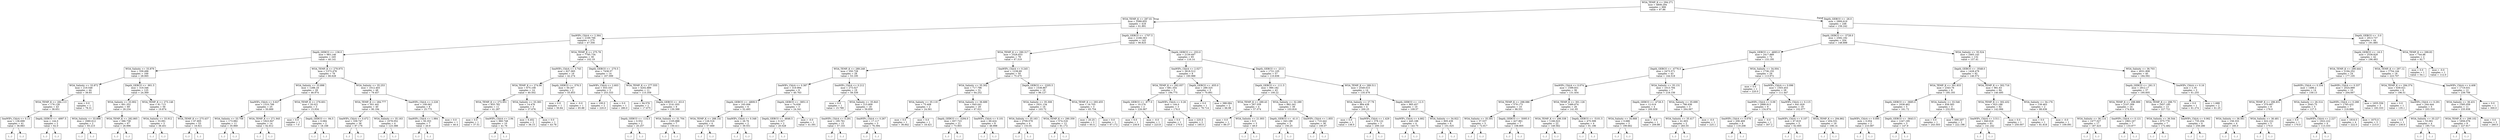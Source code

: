 digraph Tree {
node [shape=box] ;
0 [label="WOA_TEMP_K <= 294.271\nmse = 4808.294\nsamples = 666\nvalue = 97.86"] ;
1 [label="WOA_TEMP_K <= 287.61\nmse = 2589.855\nsamples = 418\nvalue = 61.891"] ;
0 -> 1 [labeldistance=2.5, labelangle=45, headlabel="True"] ;
2 [label="SeaWIFs_ChlrA <= 2.364\nmse = 2169.766\nsamples = 275\nvalue = 47.356"] ;
1 -> 2 ;
3 [label="Depth_GEBCO <= -136.0\nmse = 983.146\nsamples = 245\nvalue = 40.141"] ;
2 -> 3 ;
4 [label="WOA_Salinity <= 33.879\nmse = 339.496\nsamples = 169\nvalue = 28.065"] ;
3 -> 4 ;
5 [label="WOA_Salinity <= 33.872\nmse = 219.548\nsamples = 44\nvalue = 39.93"] ;
4 -> 5 ;
6 [label="WOA_TEMP_K <= 284.113\nmse = 176.128\nsamples = 43\nvalue = 38.651"] ;
5 -> 6 ;
7 [label="SeaWIFs_ChlrA <= 0.13\nmse = 136.699\nsamples = 41\nvalue = 36.983"] ;
6 -> 7 ;
8 [label="(...)"] ;
7 -> 8 ;
17 [label="(...)"] ;
7 -> 17 ;
88 [label="Depth_GEBCO <= -4997.5\nmse = 144.0\nsamples = 2\nvalue = 62.0"] ;
6 -> 88 ;
89 [label="(...)"] ;
88 -> 89 ;
90 [label="(...)"] ;
88 -> 90 ;
91 [label="mse = 0.0\nsamples = 1\nvalue = 78.31"] ;
5 -> 91 ;
92 [label="Depth_GEBCO <= -901.5\nmse = 319.346\nsamples = 125\nvalue = 24.369"] ;
4 -> 92 ;
93 [label="WOA_Salinity <= 33.902\nmse = 491.352\nsamples = 69\nvalue = 28.234"] ;
92 -> 93 ;
94 [label="WOA_Salinity <= 33.898\nmse = 1680.612\nsamples = 2\nvalue = 93.215"] ;
93 -> 94 ;
95 [label="(...)"] ;
94 -> 95 ;
96 [label="(...)"] ;
94 -> 96 ;
97 [label="WOA_TEMP_K <= 282.865\nmse = 386.738\nsamples = 67\nvalue = 26.996"] ;
93 -> 97 ;
98 [label="(...)"] ;
97 -> 98 ;
167 [label="(...)"] ;
97 -> 167 ;
214 [label="WOA_TEMP_K <= 273.146\nmse = 81.713\nsamples = 56\nvalue = 19.874"] ;
92 -> 214 ;
215 [label="WOA_Salinity <= 33.912\nmse = 33.091\nsamples = 3\nvalue = 36.451"] ;
214 -> 215 ;
216 [label="(...)"] ;
215 -> 216 ;
217 [label="(...)"] ;
215 -> 217 ;
220 [label="WOA_TEMP_K <= 275.437\nmse = 67.805\nsamples = 53\nvalue = 18.921"] ;
214 -> 220 ;
221 [label="(...)"] ;
220 -> 221 ;
230 [label="(...)"] ;
220 -> 230 ;
283 [label="WOA_TEMP_K <= 279.975\nmse = 1373.478\nsamples = 76\nvalue = 66.628"] ;
3 -> 283 ;
284 [label="WOA_Salinity <= 33.898\nmse = 1288.18\nsamples = 28\nvalue = 46.974"] ;
283 -> 284 ;
285 [label="SeaWIFs_ChlrA <= 0.627\nmse = 1310.799\nsamples = 25\nvalue = 50.669"] ;
284 -> 285 ;
286 [label="WOA_Salinity <= 33.708\nmse = 173.982\nsamples = 11\nvalue = 35.969"] ;
285 -> 286 ;
287 [label="(...)"] ;
286 -> 287 ;
294 [label="(...)"] ;
286 -> 294 ;
299 [label="WOA_TEMP_K <= 271.945\nmse = 1923.947\nsamples = 14\nvalue = 62.812"] ;
285 -> 299 ;
300 [label="(...)"] ;
299 -> 300 ;
301 [label="(...)"] ;
299 -> 301 ;
304 [label="WOA_TEMP_K <= 276.601\nmse = 20.021\nsamples = 3\nvalue = 15.934"] ;
284 -> 304 ;
305 [label="mse = 0.0\nsamples = 1\nvalue = 7.0"] ;
304 -> 305 ;
306 [label="Depth_GEBCO <= -94.5\nmse = 0.084\nsamples = 2\nvalue = 18.168"] ;
304 -> 306 ;
307 [label="(...)"] ;
306 -> 307 ;
308 [label="(...)"] ;
306 -> 308 ;
309 [label="WOA_Salinity <= 35.253\nmse = 1012.403\nsamples = 48\nvalue = 79.457"] ;
283 -> 309 ;
310 [label="WOA_TEMP_K <= 284.777\nmse = 501.441\nsamples = 40\nvalue = 90.194"] ;
309 -> 310 ;
311 [label="SeaWIFs_ChlrA <= 0.472\nmse = 339.747\nsamples = 36\nvalue = 87.176"] ;
310 -> 311 ;
312 [label="(...)"] ;
311 -> 312 ;
315 [label="(...)"] ;
311 -> 315 ;
362 [label="WOA_Salinity <= 35.163\nmse = 1078.052\nsamples = 4\nvalue = 123.388"] ;
310 -> 362 ;
363 [label="(...)"] ;
362 -> 363 ;
368 [label="(...)"] ;
362 -> 368 ;
369 [label="SeaWIFs_ChlrA <= 2.228\nmse = 109.062\nsamples = 8\nvalue = 25.775"] ;
309 -> 369 ;
370 [label="SeaWIFs_ChlrA <= 1.984\nmse = 50.353\nsamples = 7\nvalue = 20.9"] ;
369 -> 370 ;
371 [label="(...)"] ;
370 -> 371 ;
376 [label="(...)"] ;
370 -> 376 ;
377 [label="mse = 0.0\nsamples = 1\nvalue = 40.4"] ;
369 -> 377 ;
378 [label="WOA_TEMP_K <= 275.78\nmse = 7785.734\nsamples = 30\nvalue = 102.19"] ;
2 -> 378 ;
379 [label="SeaWIFs_ChlrA <= 3.743\nmse = 627.065\nsamples = 16\nvalue = 42.274"] ;
378 -> 379 ;
380 [label="WOA_TEMP_K <= 274.06\nmse = 675.108\nsamples = 14\nvalue = 40.502"] ;
379 -> 380 ;
381 [label="WOA_TEMP_K <= 272.951\nmse = 855.782\nsamples = 11\nvalue = 41.287"] ;
380 -> 381 ;
382 [label="mse = 0.0\nsamples = 1\nvalue = 37.51"] ;
381 -> 382 ;
383 [label="SeaWIFs_ChlrA <= 2.94\nmse = 960.748\nsamples = 10\nvalue = 41.76"] ;
381 -> 383 ;
384 [label="(...)"] ;
383 -> 384 ;
385 [label="(...)"] ;
383 -> 385 ;
388 [label="WOA_Salinity <= 33.383\nmse = 14.476\nsamples = 3\nvalue = 37.676"] ;
380 -> 388 ;
389 [label="mse = 6.452\nsamples = 2\nvalue = 36.15"] ;
388 -> 389 ;
390 [label="mse = 0.0\nsamples = 1\nvalue = 43.78"] ;
388 -> 390 ;
391 [label="Depth_GEBCO <= -576.5\nmse = 50.267\nsamples = 2\nvalue = 55.853"] ;
379 -> 391 ;
392 [label="mse = 0.0\nsamples = 1\nvalue = 50.84"] ;
391 -> 392 ;
393 [label="mse = -0.0\nsamples = 1\nvalue = 65.88"] ;
391 -> 393 ;
394 [label="Depth_GEBCO <= -270.5\nmse = 7438.57\nsamples = 14\nvalue = 167.099"] ;
378 -> 394 ;
395 [label="SeaWIFs_ChlrA <= 2.603\nmse = 933.333\nsamples = 3\nvalue = 253.333"] ;
394 -> 395 ;
396 [label="mse = 100.0\nsamples = 2\nvalue = 220.0"] ;
395 -> 396 ;
397 [label="mse = 0.0\nsamples = 1\nvalue = 280.0"] ;
395 -> 397 ;
398 [label="WOA_TEMP_K <= 277.555\nmse = 4202.889\nsamples = 11\nvalue = 115.359"] ;
394 -> 398 ;
399 [label="mse = 94.576\nsamples = 2\nvalue = 17.675"] ;
398 -> 399 ;
400 [label="Depth_GEBCO <= -63.0\nmse = 3141.055\nsamples = 9\nvalue = 130.388"] ;
398 -> 400 ;
401 [label="Depth_GEBCO <= -114.5\nmse = 0.552\nsamples = 2\nvalue = 20.257"] ;
400 -> 401 ;
402 [label="(...)"] ;
401 -> 402 ;
403 [label="(...)"] ;
401 -> 403 ;
404 [label="WOA_Salinity <= 31.704\nmse = 1105.888\nsamples = 7\nvalue = 150.411"] ;
400 -> 404 ;
405 [label="(...)"] ;
404 -> 405 ;
410 [label="(...)"] ;
404 -> 410 ;
417 [label="Depth_GEBCO <= -1707.5\nmse = 2168.383\nsamples = 143\nvalue = 90.825"] ;
1 -> 417 ;
418 [label="WOA_TEMP_K <= 290.317\nmse = 1028.833\nsamples = 78\nvalue = 67.319"] ;
417 -> 418 ;
419 [label="WOA_TEMP_K <= 289.248\nmse = 350.728\nsamples = 28\nvalue = 53.195"] ;
418 -> 419 ;
420 [label="SeaWIFs_ChlrA <= 0.387\nmse = 319.994\nsamples = 9\nvalue = 40.763"] ;
419 -> 420 ;
421 [label="Depth_GEBCO <= -4809.5\nmse = 165.006\nsamples = 6\nvalue = 52.493"] ;
420 -> 421 ;
422 [label="WOA_TEMP_K <= 288.141\nmse = 126.516\nsamples = 4\nvalue = 57.669"] ;
421 -> 422 ;
423 [label="(...)"] ;
422 -> 423 ;
426 [label="(...)"] ;
422 -> 426 ;
429 [label="SeaWIFs_ChlrA <= 0.348\nmse = 26.76\nsamples = 2\nvalue = 39.551"] ;
421 -> 429 ;
430 [label="(...)"] ;
429 -> 430 ;
431 [label="(...)"] ;
429 -> 431 ;
432 [label="Depth_GEBCO <= -3851.0\nmse = 74.658\nsamples = 3\nvalue = 24.341"] ;
420 -> 432 ;
433 [label="Depth_GEBCO <= -4646.5\nmse = 0.327\nsamples = 2\nvalue = 20.028"] ;
432 -> 433 ;
434 [label="(...)"] ;
433 -> 434 ;
435 [label="(...)"] ;
433 -> 435 ;
436 [label="mse = -0.0\nsamples = 1\nvalue = 41.591"] ;
432 -> 436 ;
437 [label="SeaWIFs_ChlrA <= 0.212\nmse = 273.027\nsamples = 19\nvalue = 58.339"] ;
419 -> 437 ;
438 [label="mse = 0.0\nsamples = 1\nvalue = 15.789"] ;
437 -> 438 ;
439 [label="WOA_Salinity <= 35.843\nmse = 215.809\nsamples = 18\nvalue = 59.859"] ;
437 -> 439 ;
440 [label="SeaWIFs_ChlrA <= 0.291\nmse = 195.761\nsamples = 15\nvalue = 57.103"] ;
439 -> 440 ;
441 [label="(...)"] ;
440 -> 441 ;
446 [label="(...)"] ;
440 -> 446 ;
461 [label="SeaWIFs_ChlrA <= 0.267\nmse = 17.117\nsamples = 3\nvalue = 76.394"] ;
439 -> 461 ;
462 [label="(...)"] ;
461 -> 462 ;
465 [label="(...)"] ;
461 -> 465 ;
466 [label="SeaWIFs_ChlrA <= 0.245\nmse = 1238.69\nsamples = 50\nvalue = 75.475"] ;
418 -> 466 ;
467 [label="WOA_Salinity <= 35.302\nmse = 717.796\nsamples = 31\nvalue = 64.252"] ;
466 -> 467 ;
468 [label="WOA_Salinity <= 35.119\nmse = 75.408\nsamples = 2\nvalue = 24.561"] ;
467 -> 468 ;
469 [label="mse = 0.0\nsamples = 1\nvalue = 36.842"] ;
468 -> 469 ;
470 [label="mse = 0.0\nsamples = 1\nvalue = 18.421"] ;
468 -> 470 ;
471 [label="WOA_Salinity <= 36.689\nmse = 645.041\nsamples = 29\nvalue = 67.021"] ;
467 -> 471 ;
472 [label="Depth_GEBCO <= -3294.0\nmse = 657.723\nsamples = 21\nvalue = 73.903"] ;
471 -> 472 ;
473 [label="(...)"] ;
472 -> 473 ;
512 [label="(...)"] ;
472 -> 512 ;
513 [label="SeaWIFs_ChlrA <= 0.101\nmse = 69.424\nsamples = 8\nvalue = 46.998"] ;
471 -> 513 ;
514 [label="(...)"] ;
513 -> 514 ;
519 [label="(...)"] ;
513 -> 519 ;
524 [label="Depth_GEBCO <= -2205.5\nmse = 1538.867\nsamples = 19\nvalue = 96.127"] ;
466 -> 524 ;
525 [label="WOA_Salinity <= 35.308\nmse = 1631.134\nsamples = 16\nvalue = 103.72"] ;
524 -> 525 ;
526 [label="WOA_Salinity <= 35.163\nmse = 2709.579\nsamples = 4\nvalue = 153.91"] ;
525 -> 526 ;
527 [label="(...)"] ;
526 -> 527 ;
532 [label="(...)"] ;
526 -> 532 ;
533 [label="WOA_TEMP_K <= 290.359\nmse = 574.318\nsamples = 12\nvalue = 91.172"] ;
525 -> 533 ;
534 [label="(...)"] ;
533 -> 534 ;
535 [label="(...)"] ;
533 -> 535 ;
552 [label="WOA_TEMP_K <= 293.455\nmse = 16.703\nsamples = 3\nvalue = 65.754"] ;
524 -> 552 ;
553 [label="mse = 20.25\nsamples = 2\nvalue = 65.4"] ;
552 -> 553 ;
554 [label="mse = 0.0\nsamples = 1\nvalue = 67.172"] ;
552 -> 554 ;
555 [label="Depth_GEBCO <= -253.0\nmse = 2159.697\nsamples = 65\nvalue = 116.14"] ;
417 -> 555 ;
556 [label="SeaWIFs_ChlrA <= 2.027\nmse = 3618.512\nsamples = 8\nvalue = 160.988"] ;
555 -> 556 ;
557 [label="WOA_TEMP_K <= 292.057\nmse = 681.354\nsamples = 5\nvalue = 194.775"] ;
556 -> 557 ;
558 [label="Depth_GEBCO <= -877.0\nmse = 10.276\nsamples = 2\nvalue = 226.067"] ;
557 -> 558 ;
559 [label="mse = 0.0\nsamples = 1\nvalue = 230.6"] ;
558 -> 559 ;
560 [label="mse = -0.0\nsamples = 1\nvalue = 223.8"] ;
558 -> 560 ;
561 [label="SeaWIFs_ChlrA <= 0.26\nmse = 144.0\nsamples = 3\nvalue = 176.0"] ;
557 -> 561 ;
562 [label="mse = 0.0\nsamples = 1\nvalue = 170.0"] ;
561 -> 562 ;
563 [label="mse = 225.0\nsamples = 2\nvalue = 185.0"] ;
561 -> 563 ;
564 [label="Depth_GEBCO <= -655.0\nmse = 289.325\nsamples = 3\nvalue = 70.891"] ;
556 -> 564 ;
565 [label="mse = 0.0\nsamples = 1\nvalue = 78.714"] ;
564 -> 565 ;
566 [label="mse = 388.084\nsamples = 2\nvalue = 66.98"] ;
564 -> 566 ;
567 [label="Depth_GEBCO <= -23.0\nmse = 1721.105\nsamples = 57\nvalue = 110.836"] ;
555 -> 567 ;
568 [label="Depth_GEBCO <= -111.5\nmse = 990.182\nsamples = 43\nvalue = 100.22"] ;
567 -> 568 ;
569 [label="WOA_TEMP_K <= 289.43\nmse = 267.559\nsamples = 4\nvalue = 57.074"] ;
568 -> 569 ;
570 [label="mse = 0.0\nsamples = 1\nvalue = 89.37"] ;
569 -> 570 ;
571 [label="WOA_Salinity <= 21.003\nmse = 8.5\nsamples = 3\nvalue = 49.0"] ;
569 -> 571 ;
572 [label="(...)"] ;
571 -> 572 ;
573 [label="(...)"] ;
571 -> 573 ;
576 [label="WOA_Salinity <= 32.289\nmse = 882.341\nsamples = 39\nvalue = 103.816"] ;
568 -> 576 ;
577 [label="Depth_GEBCO <= -41.0\nmse = 343.188\nsamples = 3\nvalue = 156.25"] ;
576 -> 577 ;
578 [label="(...)"] ;
577 -> 578 ;
581 [label="(...)"] ;
577 -> 581 ;
582 [label="SeaWIFs_ChlrA <= 1.855\nmse = 710.442\nsamples = 36\nvalue = 100.07"] ;
576 -> 582 ;
583 [label="(...)"] ;
582 -> 583 ;
610 [label="(...)"] ;
582 -> 610 ;
633 [label="WOA_TEMP_K <= 289.511\nmse = 2549.015\nsamples = 14\nvalue = 135.479"] ;
567 -> 633 ;
634 [label="WOA_Salinity <= 27.79\nmse = 884.438\nsamples = 4\nvalue = 200.25"] ;
633 -> 634 ;
635 [label="mse = 0.0\nsamples = 1\nvalue = 138.0"] ;
634 -> 635 ;
636 [label="SeaWIFs_ChlrA <= 1.429\nmse = 378.122\nsamples = 3\nvalue = 209.143"] ;
634 -> 636 ;
637 [label="(...)"] ;
636 -> 637 ;
638 [label="(...)"] ;
636 -> 638 ;
641 [label="Depth_GEBCO <= -12.5\nmse = 865.457\nsamples = 10\nvalue = 109.57"] ;
633 -> 641 ;
642 [label="SeaWIFs_ChlrA <= 4.662\nmse = 445.188\nsamples = 4\nvalue = 143.75"] ;
641 -> 642 ;
643 [label="(...)"] ;
642 -> 643 ;
646 [label="(...)"] ;
642 -> 646 ;
649 [label="WOA_Salinity <= 34.922\nmse = 605.439\nsamples = 6\nvalue = 101.025"] ;
641 -> 649 ;
650 [label="(...)"] ;
649 -> 650 ;
657 [label="(...)"] ;
649 -> 657 ;
660 [label="Depth_GEBCO <= -26.0\nmse = 2900.619\nsamples = 248\nvalue = 156.242"] ;
0 -> 660 [labeldistance=2.5, labelangle=-45, headlabel="False"] ;
661 [label="Depth_GEBCO <= -3728.0\nmse = 2582.192\nsamples = 204\nvalue = 148.898"] ;
660 -> 661 ;
662 [label="Depth_GEBCO <= -4693.0\nmse = 2417.889\nsamples = 72\nvalue = 133.195"] ;
661 -> 662 ;
663 [label="Depth_GEBCO <= -4776.0\nmse = 2473.571\nsamples = 43\nvalue = 144.518"] ;
662 -> 663 ;
664 [label="SeaWIFs_ChlrA <= 0.074\nmse = 1599.831\nsamples = 36\nvalue = 131.454"] ;
663 -> 664 ;
665 [label="WOA_TEMP_K <= 298.086\nmse = 579.173\nsamples = 10\nvalue = 98.551"] ;
664 -> 665 ;
666 [label="WOA_Salinity <= 35.591\nmse = 37.537\nsamples = 3\nvalue = 72.917"] ;
665 -> 666 ;
667 [label="(...)"] ;
666 -> 667 ;
668 [label="(...)"] ;
666 -> 668 ;
671 [label="Depth_GEBCO <= -5095.0\nmse = 427.861\nsamples = 7\nvalue = 108.805"] ;
665 -> 671 ;
672 [label="(...)"] ;
671 -> 672 ;
681 [label="(...)"] ;
671 -> 681 ;
684 [label="WOA_TEMP_K <= 301.126\nmse = 1489.674\nsamples = 26\nvalue = 141.05"] ;
664 -> 684 ;
685 [label="WOA_TEMP_K <= 296.338\nmse = 1166.023\nsamples = 22\nvalue = 149.562"] ;
684 -> 685 ;
686 [label="(...)"] ;
685 -> 686 ;
689 [label="(...)"] ;
685 -> 689 ;
728 [label="Depth_GEBCO <= -5101.5\nmse = 475.599\nsamples = 4\nvalue = 91.196"] ;
684 -> 728 ;
729 [label="(...)"] ;
728 -> 729 ;
732 [label="(...)"] ;
728 -> 732 ;
735 [label="WOA_Salinity <= 35.131\nmse = 1013.794\nsamples = 7\nvalue = 218.156"] ;
663 -> 735 ;
736 [label="Depth_GEBCO <= -4726.5\nmse = 12.019\nsamples = 4\nvalue = 200.939"] ;
735 -> 736 ;
737 [label="WOA_Salinity <= 34.668\nmse = 0.686\nsamples = 3\nvalue = 199.662"] ;
736 -> 737 ;
738 [label="(...)"] ;
737 -> 738 ;
739 [label="(...)"] ;
737 -> 739 ;
740 [label="mse = -0.0\nsamples = 1\nvalue = 209.88"] ;
736 -> 740 ;
741 [label="WOA_Salinity <= 35.699\nmse = 786.936\nsamples = 3\nvalue = 264.067"] ;
735 -> 741 ;
742 [label="WOA_Salinity <= 35.417\nmse = 41.603\nsamples = 2\nvalue = 283.55"] ;
741 -> 742 ;
743 [label="(...)"] ;
742 -> 743 ;
744 [label="(...)"] ;
742 -> 744 ;
745 [label="mse = -0.0\nsamples = 1\nvalue = 225.1"] ;
741 -> 745 ;
746 [label="WOA_Salinity <= 34.004\nmse = 1736.155\nsamples = 29\nvalue = 113.972"] ;
662 -> 746 ;
747 [label="mse = 0.0\nsamples = 1\nvalue = 220.0"] ;
746 -> 747 ;
748 [label="SeaWIFs_ChlrA <= 0.096\nmse = 1503.453\nsamples = 28\nvalue = 111.447"] ;
746 -> 748 ;
749 [label="SeaWIFs_ChlrA <= 0.09\nmse = 2888.913\nsamples = 9\nvalue = 134.874"] ;
748 -> 749 ;
750 [label="SeaWIFs_ChlrA <= 0.078\nmse = 206.469\nsamples = 8\nvalue = 119.208"] ;
749 -> 750 ;
751 [label="(...)"] ;
750 -> 751 ;
764 [label="(...)"] ;
750 -> 764 ;
765 [label="mse = -0.0\nsamples = 1\nvalue = 307.2"] ;
749 -> 765 ;
766 [label="SeaWIFs_ChlrA <= 0.115\nmse = 641.929\nsamples = 19\nvalue = 102.077"] ;
748 -> 766 ;
767 [label="SeaWIFs_ChlrA <= 0.107\nmse = 67.819\nsamples = 3\nvalue = 62.665"] ;
766 -> 767 ;
768 [label="(...)"] ;
767 -> 768 ;
771 [label="(...)"] ;
767 -> 771 ;
772 [label="WOA_TEMP_K <= 294.862\nmse = 454.531\nsamples = 16\nvalue = 108.14"] ;
766 -> 772 ;
773 [label="(...)"] ;
772 -> 773 ;
776 [label="(...)"] ;
772 -> 776 ;
801 [label="WOA_Salinity <= 35.524\nmse = 2465.143\nsamples = 132\nvalue = 157.41"] ;
661 -> 801 ;
802 [label="Depth_GEBCO <= -3548.0\nmse = 1428.479\nsamples = 92\nvalue = 146.572"] ;
801 -> 802 ;
803 [label="WOA_TEMP_K <= 301.833\nmse = 2343.76\nsamples = 8\nvalue = 195.193"] ;
802 -> 803 ;
804 [label="Depth_GEBCO <= -3685.0\nmse = 1638.462\nsamples = 5\nvalue = 161.72"] ;
803 -> 804 ;
805 [label="SeaWIFs_ChlrA <= 0.095\nmse = 0.054\nsamples = 2\nvalue = 210.087"] ;
804 -> 805 ;
806 [label="(...)"] ;
805 -> 806 ;
807 [label="(...)"] ;
805 -> 807 ;
808 [label="Depth_GEBCO <= -3643.5\nmse = 1247.195\nsamples = 3\nvalue = 147.9"] ;
804 -> 808 ;
809 [label="(...)"] ;
808 -> 809 ;
810 [label="(...)"] ;
808 -> 810 ;
811 [label="WOA_Salinity <= 33.546\nmse = 458.583\nsamples = 3\nvalue = 232.851"] ;
803 -> 811 ;
812 [label="mse = 0.0\nsamples = 1\nvalue = 243.503"] ;
811 -> 812 ;
813 [label="mse = 690.207\nsamples = 2\nvalue = 222.198"] ;
811 -> 813 ;
814 [label="WOA_TEMP_K <= 302.716\nmse = 981.63\nsamples = 84\nvalue = 140.495"] ;
802 -> 814 ;
815 [label="WOA_TEMP_K <= 302.432\nmse = 923.188\nsamples = 82\nvalue = 142.066"] ;
814 -> 815 ;
816 [label="SeaWIFs_ChlrA <= 3.511\nmse = 840.616\nsamples = 81\nvalue = 141.242"] ;
815 -> 816 ;
817 [label="(...)"] ;
816 -> 817 ;
936 [label="(...)"] ;
816 -> 936 ;
939 [label="mse = 0.0\nsamples = 1\nvalue = 250.007"] ;
815 -> 939 ;
940 [label="WOA_Salinity <= 34.176\nmse = 139.463\nsamples = 2\nvalue = 88.636"] ;
814 -> 940 ;
941 [label="mse = 0.0\nsamples = 1\nvalue = 81.818"] ;
940 -> 941 ;
942 [label="mse = -0.0\nsamples = 1\nvalue = 109.091"] ;
940 -> 942 ;
943 [label="WOA_Salinity <= 36.703\nmse = 4031.808\nsamples = 40\nvalue = 184.592"] ;
801 -> 943 ;
944 [label="Depth_GEBCO <= -261.5\nmse = 2912.17\nsamples = 37\nvalue = 195.605"] ;
943 -> 944 ;
945 [label="WOA_TEMP_K <= 298.989\nmse = 2107.309\nsamples = 24\nvalue = 174.824"] ;
944 -> 945 ;
946 [label="WOA_Salinity <= 36.114\nmse = 1477.027\nsamples = 17\nvalue = 187.423"] ;
945 -> 946 ;
947 [label="(...)"] ;
946 -> 947 ;
956 [label="(...)"] ;
946 -> 956 ;
967 [label="SeaWIFs_ChlrA <= 0.121\nmse = 1963.167\nsamples = 7\nvalue = 133.877"] ;
945 -> 967 ;
968 [label="(...)"] ;
967 -> 968 ;
973 [label="(...)"] ;
967 -> 973 ;
978 [label="WOA_TEMP_K <= 298.73\nmse = 2457.185\nsamples = 13\nvalue = 227.721"] ;
944 -> 978 ;
979 [label="WOA_Salinity <= 36.544\nmse = 675.779\nsamples = 7\nvalue = 172.482"] ;
978 -> 979 ;
980 [label="(...)"] ;
979 -> 980 ;
985 [label="(...)"] ;
979 -> 985 ;
988 [label="SeaWIFs_ChlrA <= 0.062\nmse = 735.204\nsamples = 6\nvalue = 259.286"] ;
978 -> 988 ;
989 [label="(...)"] ;
988 -> 989 ;
990 [label="(...)"] ;
988 -> 990 ;
993 [label="SeaWIFs_ChlrA <= 0.16\nmse = 1.35\nsamples = 3\nvalue = 61.255"] ;
943 -> 993 ;
994 [label="mse = 0.0\nsamples = 1\nvalue = 61.274"] ;
993 -> 994 ;
995 [label="mse = 1.688\nsamples = 2\nvalue = 61.25"] ;
993 -> 995 ;
996 [label="Depth_GEBCO <= -3.0\nmse = 2913.737\nsamples = 44\nvalue = 191.885"] ;
660 -> 996 ;
997 [label="Depth_GEBCO <= -16.5\nmse = 2538.829\nsamples = 42\nvalue = 196.463"] ;
996 -> 997 ;
998 [label="WOA_TEMP_K <= 299.444\nmse = 2194.252\nsamples = 24\nvalue = 177.105"] ;
997 -> 998 ;
999 [label="SeaWIFs_ChlrA <= 0.334\nmse = 1486.2\nsamples = 14\nvalue = 159.13"] ;
998 -> 999 ;
1000 [label="WOA_TEMP_K <= 296.831\nmse = 370.667\nsamples = 9\nvalue = 176.0"] ;
999 -> 1000 ;
1001 [label="WOA_Salinity <= 36.561\nmse = 158.333\nsamples = 4\nvalue = 185.0"] ;
1000 -> 1001 ;
1002 [label="(...)"] ;
1001 -> 1002 ;
1003 [label="(...)"] ;
1001 -> 1003 ;
1004 [label="WOA_Salinity <= 36.481\nmse = 422.222\nsamples = 5\nvalue = 170.0"] ;
1000 -> 1004 ;
1005 [label="(...)"] ;
1004 -> 1005 ;
1008 [label="(...)"] ;
1004 -> 1008 ;
1009 [label="WOA_Salinity <= 26.314\nmse = 2043.75\nsamples = 5\nvalue = 127.5"] ;
999 -> 1009 ;
1010 [label="mse = 0.0\nsamples = 1\nvalue = 170.0"] ;
1009 -> 1010 ;
1011 [label="SeaWIFs_ChlrA <= 2.227\nmse = 1922.222\nsamples = 4\nvalue = 113.333"] ;
1009 -> 1011 ;
1012 [label="(...)"] ;
1011 -> 1012 ;
1017 [label="(...)"] ;
1011 -> 1017 ;
1018 [label="SeaWIFs_ChlrA <= 0.337\nmse = 2024.889\nsamples = 10\nvalue = 204.667"] ;
998 -> 1018 ;
1019 [label="SeaWIFs_ChlrA <= 0.288\nmse = 1765.432\nsamples = 7\nvalue = 218.889"] ;
1018 -> 1019 ;
1020 [label="mse = 1816.0\nsamples = 4\nvalue = 222.0"] ;
1019 -> 1020 ;
1021 [label="mse = 1675.0\nsamples = 3\nvalue = 215.0"] ;
1019 -> 1021 ;
1022 [label="mse = 1655.556\nsamples = 3\nvalue = 183.333"] ;
1018 -> 1022 ;
1023 [label="WOA_TEMP_K <= 297.12\nmse = 1754.144\nsamples = 18\nvalue = 223.707"] ;
997 -> 1023 ;
1024 [label="WOA_TEMP_K <= 294.374\nmse = 639.021\nsamples = 6\nvalue = 196.51"] ;
1023 -> 1024 ;
1025 [label="mse = 0.0\nsamples = 1\nvalue = 135.1"] ;
1024 -> 1025 ;
1026 [label="SeaWIFs_ChlrA <= 0.291\nmse = 244.444\nsamples = 5\nvalue = 203.333"] ;
1024 -> 1026 ;
1027 [label="mse = 0.0\nsamples = 1\nvalue = 230.0"] ;
1026 -> 1027 ;
1028 [label="WOA_Salinity <= 35.227\nmse = 53.061\nsamples = 4\nvalue = 195.714"] ;
1026 -> 1028 ;
1029 [label="(...)"] ;
1028 -> 1029 ;
1032 [label="(...)"] ;
1028 -> 1032 ;
1033 [label="SeaWIFs_ChlrA <= 4.408\nmse = 1719.031\nsamples = 12\nvalue = 239.706"] ;
1023 -> 1033 ;
1034 [label="WOA_Salinity <= 36.431\nmse = 1585.059\nsamples = 11\nvalue = 235.938"] ;
1033 -> 1034 ;
1035 [label="WOA_TEMP_K <= 299.102\nmse = 1856.076\nsamples = 9\nvalue = 227.917"] ;
1034 -> 1035 ;
1036 [label="(...)"] ;
1035 -> 1036 ;
1041 [label="(...)"] ;
1035 -> 1041 ;
1044 [label="mse = 0.0\nsamples = 2\nvalue = 260.0"] ;
1034 -> 1044 ;
1045 [label="mse = 0.0\nsamples = 1\nvalue = 300.0"] ;
1033 -> 1045 ;
1046 [label="WOA_TEMP_K <= 299.83\nmse = 744.98\nsamples = 2\nvalue = 92.7"] ;
996 -> 1046 ;
1047 [label="mse = 0.0\nsamples = 1\nvalue = 54.1"] ;
1046 -> 1047 ;
1048 [label="mse = -0.0\nsamples = 1\nvalue = 112.0"] ;
1046 -> 1048 ;
}